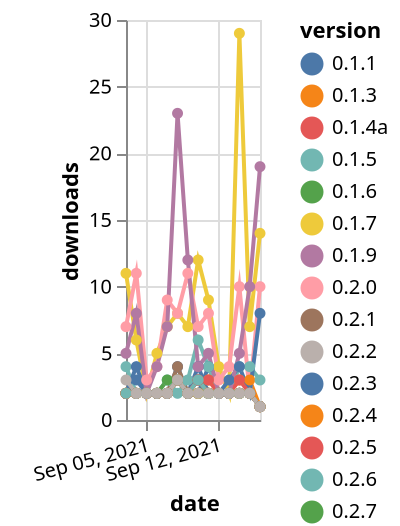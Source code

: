 {"$schema": "https://vega.github.io/schema/vega-lite/v5.json", "description": "A simple bar chart with embedded data.", "data": {"values": [{"date": "2021-09-03", "total": 3158, "delta": 2, "version": "0.2.0"}, {"date": "2021-09-04", "total": 3160, "delta": 2, "version": "0.2.0"}, {"date": "2021-09-05", "total": 3162, "delta": 2, "version": "0.2.0"}, {"date": "2021-09-06", "total": 3164, "delta": 2, "version": "0.2.0"}, {"date": "2021-09-07", "total": 3166, "delta": 2, "version": "0.2.0"}, {"date": "2021-09-08", "total": 3169, "delta": 3, "version": "0.2.0"}, {"date": "2021-09-09", "total": 3171, "delta": 2, "version": "0.2.0"}, {"date": "2021-09-10", "total": 3173, "delta": 2, "version": "0.2.0"}, {"date": "2021-09-11", "total": 3175, "delta": 2, "version": "0.2.0"}, {"date": "2021-09-12", "total": 3177, "delta": 2, "version": "0.2.0"}, {"date": "2021-09-13", "total": 3179, "delta": 2, "version": "0.2.0"}, {"date": "2021-09-14", "total": 3181, "delta": 2, "version": "0.2.0"}, {"date": "2021-09-15", "total": 3183, "delta": 2, "version": "0.2.0"}, {"date": "2021-09-16", "total": 3184, "delta": 1, "version": "0.2.0"}, {"date": "2021-09-03", "total": 2561, "delta": 2, "version": "0.1.3"}, {"date": "2021-09-04", "total": 2563, "delta": 2, "version": "0.1.3"}, {"date": "2021-09-05", "total": 2565, "delta": 2, "version": "0.1.3"}, {"date": "2021-09-06", "total": 2567, "delta": 2, "version": "0.1.3"}, {"date": "2021-09-07", "total": 2569, "delta": 2, "version": "0.1.3"}, {"date": "2021-09-08", "total": 2572, "delta": 3, "version": "0.1.3"}, {"date": "2021-09-09", "total": 2574, "delta": 2, "version": "0.1.3"}, {"date": "2021-09-10", "total": 2576, "delta": 2, "version": "0.1.3"}, {"date": "2021-09-11", "total": 2579, "delta": 3, "version": "0.1.3"}, {"date": "2021-09-12", "total": 2581, "delta": 2, "version": "0.1.3"}, {"date": "2021-09-13", "total": 2583, "delta": 2, "version": "0.1.3"}, {"date": "2021-09-14", "total": 2585, "delta": 2, "version": "0.1.3"}, {"date": "2021-09-15", "total": 2587, "delta": 2, "version": "0.1.3"}, {"date": "2021-09-16", "total": 2588, "delta": 1, "version": "0.1.3"}, {"date": "2021-09-03", "total": 4461, "delta": 11, "version": "0.2.9"}, {"date": "2021-09-04", "total": 4467, "delta": 6, "version": "0.2.9"}, {"date": "2021-09-05", "total": 4469, "delta": 2, "version": "0.2.9"}, {"date": "2021-09-06", "total": 4474, "delta": 5, "version": "0.2.9"}, {"date": "2021-09-07", "total": 4481, "delta": 7, "version": "0.2.9"}, {"date": "2021-09-08", "total": 4489, "delta": 8, "version": "0.2.9"}, {"date": "2021-09-09", "total": 4496, "delta": 7, "version": "0.2.9"}, {"date": "2021-09-10", "total": 4508, "delta": 12, "version": "0.2.9"}, {"date": "2021-09-11", "total": 4517, "delta": 9, "version": "0.2.9"}, {"date": "2021-09-12", "total": 4521, "delta": 4, "version": "0.2.9"}, {"date": "2021-09-13", "total": 4523, "delta": 2, "version": "0.2.9"}, {"date": "2021-09-14", "total": 4552, "delta": 29, "version": "0.2.9"}, {"date": "2021-09-15", "total": 4559, "delta": 7, "version": "0.2.9"}, {"date": "2021-09-16", "total": 4573, "delta": 14, "version": "0.2.9"}, {"date": "2021-09-03", "total": 4248, "delta": 2, "version": "0.2.3"}, {"date": "2021-09-04", "total": 4251, "delta": 3, "version": "0.2.3"}, {"date": "2021-09-05", "total": 4253, "delta": 2, "version": "0.2.3"}, {"date": "2021-09-06", "total": 4255, "delta": 2, "version": "0.2.3"}, {"date": "2021-09-07", "total": 4257, "delta": 2, "version": "0.2.3"}, {"date": "2021-09-08", "total": 4261, "delta": 4, "version": "0.2.3"}, {"date": "2021-09-09", "total": 4263, "delta": 2, "version": "0.2.3"}, {"date": "2021-09-10", "total": 4265, "delta": 2, "version": "0.2.3"}, {"date": "2021-09-11", "total": 4269, "delta": 4, "version": "0.2.3"}, {"date": "2021-09-12", "total": 4271, "delta": 2, "version": "0.2.3"}, {"date": "2021-09-13", "total": 4273, "delta": 2, "version": "0.2.3"}, {"date": "2021-09-14", "total": 4275, "delta": 2, "version": "0.2.3"}, {"date": "2021-09-15", "total": 4277, "delta": 2, "version": "0.2.3"}, {"date": "2021-09-16", "total": 4278, "delta": 1, "version": "0.2.3"}, {"date": "2021-09-03", "total": 3620, "delta": 2, "version": "0.2.4"}, {"date": "2021-09-04", "total": 3622, "delta": 2, "version": "0.2.4"}, {"date": "2021-09-05", "total": 3624, "delta": 2, "version": "0.2.4"}, {"date": "2021-09-06", "total": 3626, "delta": 2, "version": "0.2.4"}, {"date": "2021-09-07", "total": 3628, "delta": 2, "version": "0.2.4"}, {"date": "2021-09-08", "total": 3631, "delta": 3, "version": "0.2.4"}, {"date": "2021-09-09", "total": 3633, "delta": 2, "version": "0.2.4"}, {"date": "2021-09-10", "total": 3635, "delta": 2, "version": "0.2.4"}, {"date": "2021-09-11", "total": 3637, "delta": 2, "version": "0.2.4"}, {"date": "2021-09-12", "total": 3639, "delta": 2, "version": "0.2.4"}, {"date": "2021-09-13", "total": 3641, "delta": 2, "version": "0.2.4"}, {"date": "2021-09-14", "total": 3644, "delta": 3, "version": "0.2.4"}, {"date": "2021-09-15", "total": 3647, "delta": 3, "version": "0.2.4"}, {"date": "2021-09-16", "total": 3648, "delta": 1, "version": "0.2.4"}, {"date": "2021-09-03", "total": 3332, "delta": 2, "version": "0.2.1"}, {"date": "2021-09-04", "total": 3334, "delta": 2, "version": "0.2.1"}, {"date": "2021-09-05", "total": 3336, "delta": 2, "version": "0.2.1"}, {"date": "2021-09-06", "total": 3338, "delta": 2, "version": "0.2.1"}, {"date": "2021-09-07", "total": 3340, "delta": 2, "version": "0.2.1"}, {"date": "2021-09-08", "total": 3344, "delta": 4, "version": "0.2.1"}, {"date": "2021-09-09", "total": 3346, "delta": 2, "version": "0.2.1"}, {"date": "2021-09-10", "total": 3348, "delta": 2, "version": "0.2.1"}, {"date": "2021-09-11", "total": 3350, "delta": 2, "version": "0.2.1"}, {"date": "2021-09-12", "total": 3352, "delta": 2, "version": "0.2.1"}, {"date": "2021-09-13", "total": 3354, "delta": 2, "version": "0.2.1"}, {"date": "2021-09-14", "total": 3356, "delta": 2, "version": "0.2.1"}, {"date": "2021-09-15", "total": 3358, "delta": 2, "version": "0.2.1"}, {"date": "2021-09-16", "total": 3359, "delta": 1, "version": "0.2.1"}, {"date": "2021-09-03", "total": 2669, "delta": 2, "version": "0.1.9"}, {"date": "2021-09-04", "total": 2671, "delta": 2, "version": "0.1.9"}, {"date": "2021-09-05", "total": 2673, "delta": 2, "version": "0.1.9"}, {"date": "2021-09-06", "total": 2675, "delta": 2, "version": "0.1.9"}, {"date": "2021-09-07", "total": 2677, "delta": 2, "version": "0.1.9"}, {"date": "2021-09-08", "total": 2680, "delta": 3, "version": "0.1.9"}, {"date": "2021-09-09", "total": 2682, "delta": 2, "version": "0.1.9"}, {"date": "2021-09-10", "total": 2685, "delta": 3, "version": "0.1.9"}, {"date": "2021-09-11", "total": 2687, "delta": 2, "version": "0.1.9"}, {"date": "2021-09-12", "total": 2689, "delta": 2, "version": "0.1.9"}, {"date": "2021-09-13", "total": 2691, "delta": 2, "version": "0.1.9"}, {"date": "2021-09-14", "total": 2693, "delta": 2, "version": "0.1.9"}, {"date": "2021-09-15", "total": 2695, "delta": 2, "version": "0.1.9"}, {"date": "2021-09-16", "total": 2696, "delta": 1, "version": "0.1.9"}, {"date": "2021-09-03", "total": 4393, "delta": 4, "version": "0.2.6"}, {"date": "2021-09-04", "total": 4395, "delta": 2, "version": "0.2.6"}, {"date": "2021-09-05", "total": 4397, "delta": 2, "version": "0.2.6"}, {"date": "2021-09-06", "total": 4399, "delta": 2, "version": "0.2.6"}, {"date": "2021-09-07", "total": 4402, "delta": 3, "version": "0.2.6"}, {"date": "2021-09-08", "total": 4404, "delta": 2, "version": "0.2.6"}, {"date": "2021-09-09", "total": 4407, "delta": 3, "version": "0.2.6"}, {"date": "2021-09-10", "total": 4413, "delta": 6, "version": "0.2.6"}, {"date": "2021-09-11", "total": 4417, "delta": 4, "version": "0.2.6"}, {"date": "2021-09-12", "total": 4419, "delta": 2, "version": "0.2.6"}, {"date": "2021-09-13", "total": 4421, "delta": 2, "version": "0.2.6"}, {"date": "2021-09-14", "total": 4425, "delta": 4, "version": "0.2.6"}, {"date": "2021-09-15", "total": 4429, "delta": 4, "version": "0.2.6"}, {"date": "2021-09-16", "total": 4432, "delta": 3, "version": "0.2.6"}, {"date": "2021-09-03", "total": 327, "delta": 7, "version": "0.3.2"}, {"date": "2021-09-04", "total": 338, "delta": 11, "version": "0.3.2"}, {"date": "2021-09-05", "total": 341, "delta": 3, "version": "0.3.2"}, {"date": "2021-09-06", "total": 345, "delta": 4, "version": "0.3.2"}, {"date": "2021-09-07", "total": 354, "delta": 9, "version": "0.3.2"}, {"date": "2021-09-08", "total": 362, "delta": 8, "version": "0.3.2"}, {"date": "2021-09-09", "total": 373, "delta": 11, "version": "0.3.2"}, {"date": "2021-09-10", "total": 380, "delta": 7, "version": "0.3.2"}, {"date": "2021-09-11", "total": 388, "delta": 8, "version": "0.3.2"}, {"date": "2021-09-12", "total": 391, "delta": 3, "version": "0.3.2"}, {"date": "2021-09-13", "total": 395, "delta": 4, "version": "0.3.2"}, {"date": "2021-09-14", "total": 405, "delta": 10, "version": "0.3.2"}, {"date": "2021-09-15", "total": 407, "delta": 2, "version": "0.3.2"}, {"date": "2021-09-16", "total": 417, "delta": 10, "version": "0.3.2"}, {"date": "2021-09-03", "total": 2707, "delta": 2, "version": "0.1.1"}, {"date": "2021-09-04", "total": 2711, "delta": 4, "version": "0.1.1"}, {"date": "2021-09-05", "total": 2713, "delta": 2, "version": "0.1.1"}, {"date": "2021-09-06", "total": 2715, "delta": 2, "version": "0.1.1"}, {"date": "2021-09-07", "total": 2717, "delta": 2, "version": "0.1.1"}, {"date": "2021-09-08", "total": 2720, "delta": 3, "version": "0.1.1"}, {"date": "2021-09-09", "total": 2722, "delta": 2, "version": "0.1.1"}, {"date": "2021-09-10", "total": 2726, "delta": 4, "version": "0.1.1"}, {"date": "2021-09-11", "total": 2728, "delta": 2, "version": "0.1.1"}, {"date": "2021-09-12", "total": 2730, "delta": 2, "version": "0.1.1"}, {"date": "2021-09-13", "total": 2733, "delta": 3, "version": "0.1.1"}, {"date": "2021-09-14", "total": 2737, "delta": 4, "version": "0.1.1"}, {"date": "2021-09-15", "total": 2739, "delta": 2, "version": "0.1.1"}, {"date": "2021-09-16", "total": 2747, "delta": 8, "version": "0.1.1"}, {"date": "2021-09-03", "total": 1485, "delta": 2, "version": "0.2.7"}, {"date": "2021-09-04", "total": 1487, "delta": 2, "version": "0.2.7"}, {"date": "2021-09-05", "total": 1489, "delta": 2, "version": "0.2.7"}, {"date": "2021-09-06", "total": 1491, "delta": 2, "version": "0.2.7"}, {"date": "2021-09-07", "total": 1494, "delta": 3, "version": "0.2.7"}, {"date": "2021-09-08", "total": 1497, "delta": 3, "version": "0.2.7"}, {"date": "2021-09-09", "total": 1499, "delta": 2, "version": "0.2.7"}, {"date": "2021-09-10", "total": 1502, "delta": 3, "version": "0.2.7"}, {"date": "2021-09-11", "total": 1504, "delta": 2, "version": "0.2.7"}, {"date": "2021-09-12", "total": 1506, "delta": 2, "version": "0.2.7"}, {"date": "2021-09-13", "total": 1508, "delta": 2, "version": "0.2.7"}, {"date": "2021-09-14", "total": 1510, "delta": 2, "version": "0.2.7"}, {"date": "2021-09-15", "total": 1512, "delta": 2, "version": "0.2.7"}, {"date": "2021-09-16", "total": 1513, "delta": 1, "version": "0.2.7"}, {"date": "2021-09-03", "total": 2606, "delta": 2, "version": "0.1.6"}, {"date": "2021-09-04", "total": 2608, "delta": 2, "version": "0.1.6"}, {"date": "2021-09-05", "total": 2610, "delta": 2, "version": "0.1.6"}, {"date": "2021-09-06", "total": 2612, "delta": 2, "version": "0.1.6"}, {"date": "2021-09-07", "total": 2614, "delta": 2, "version": "0.1.6"}, {"date": "2021-09-08", "total": 2617, "delta": 3, "version": "0.1.6"}, {"date": "2021-09-09", "total": 2619, "delta": 2, "version": "0.1.6"}, {"date": "2021-09-10", "total": 2621, "delta": 2, "version": "0.1.6"}, {"date": "2021-09-11", "total": 2623, "delta": 2, "version": "0.1.6"}, {"date": "2021-09-12", "total": 2625, "delta": 2, "version": "0.1.6"}, {"date": "2021-09-13", "total": 2627, "delta": 2, "version": "0.1.6"}, {"date": "2021-09-14", "total": 2629, "delta": 2, "version": "0.1.6"}, {"date": "2021-09-15", "total": 2631, "delta": 2, "version": "0.1.6"}, {"date": "2021-09-16", "total": 2632, "delta": 1, "version": "0.1.6"}, {"date": "2021-09-03", "total": 2553, "delta": 2, "version": "0.1.4a"}, {"date": "2021-09-04", "total": 2555, "delta": 2, "version": "0.1.4a"}, {"date": "2021-09-05", "total": 2557, "delta": 2, "version": "0.1.4a"}, {"date": "2021-09-06", "total": 2559, "delta": 2, "version": "0.1.4a"}, {"date": "2021-09-07", "total": 2561, "delta": 2, "version": "0.1.4a"}, {"date": "2021-09-08", "total": 2564, "delta": 3, "version": "0.1.4a"}, {"date": "2021-09-09", "total": 2566, "delta": 2, "version": "0.1.4a"}, {"date": "2021-09-10", "total": 2569, "delta": 3, "version": "0.1.4a"}, {"date": "2021-09-11", "total": 2571, "delta": 2, "version": "0.1.4a"}, {"date": "2021-09-12", "total": 2573, "delta": 2, "version": "0.1.4a"}, {"date": "2021-09-13", "total": 2575, "delta": 2, "version": "0.1.4a"}, {"date": "2021-09-14", "total": 2577, "delta": 2, "version": "0.1.4a"}, {"date": "2021-09-15", "total": 2579, "delta": 2, "version": "0.1.4a"}, {"date": "2021-09-16", "total": 2580, "delta": 1, "version": "0.1.4a"}, {"date": "2021-09-03", "total": 2771, "delta": 2, "version": "0.1.7"}, {"date": "2021-09-04", "total": 2773, "delta": 2, "version": "0.1.7"}, {"date": "2021-09-05", "total": 2775, "delta": 2, "version": "0.1.7"}, {"date": "2021-09-06", "total": 2777, "delta": 2, "version": "0.1.7"}, {"date": "2021-09-07", "total": 2779, "delta": 2, "version": "0.1.7"}, {"date": "2021-09-08", "total": 2782, "delta": 3, "version": "0.1.7"}, {"date": "2021-09-09", "total": 2784, "delta": 2, "version": "0.1.7"}, {"date": "2021-09-10", "total": 2786, "delta": 2, "version": "0.1.7"}, {"date": "2021-09-11", "total": 2788, "delta": 2, "version": "0.1.7"}, {"date": "2021-09-12", "total": 2790, "delta": 2, "version": "0.1.7"}, {"date": "2021-09-13", "total": 2792, "delta": 2, "version": "0.1.7"}, {"date": "2021-09-14", "total": 2794, "delta": 2, "version": "0.1.7"}, {"date": "2021-09-15", "total": 2796, "delta": 2, "version": "0.1.7"}, {"date": "2021-09-16", "total": 2797, "delta": 1, "version": "0.1.7"}, {"date": "2021-09-03", "total": 5531, "delta": 2, "version": "0.2.5"}, {"date": "2021-09-04", "total": 5533, "delta": 2, "version": "0.2.5"}, {"date": "2021-09-05", "total": 5535, "delta": 2, "version": "0.2.5"}, {"date": "2021-09-06", "total": 5537, "delta": 2, "version": "0.2.5"}, {"date": "2021-09-07", "total": 5539, "delta": 2, "version": "0.2.5"}, {"date": "2021-09-08", "total": 5542, "delta": 3, "version": "0.2.5"}, {"date": "2021-09-09", "total": 5544, "delta": 2, "version": "0.2.5"}, {"date": "2021-09-10", "total": 5547, "delta": 3, "version": "0.2.5"}, {"date": "2021-09-11", "total": 5550, "delta": 3, "version": "0.2.5"}, {"date": "2021-09-12", "total": 5552, "delta": 2, "version": "0.2.5"}, {"date": "2021-09-13", "total": 5554, "delta": 2, "version": "0.2.5"}, {"date": "2021-09-14", "total": 5557, "delta": 3, "version": "0.2.5"}, {"date": "2021-09-15", "total": 5559, "delta": 2, "version": "0.2.5"}, {"date": "2021-09-16", "total": 5560, "delta": 1, "version": "0.2.5"}, {"date": "2021-09-03", "total": 5075, "delta": 5, "version": "0.3.1"}, {"date": "2021-09-04", "total": 5083, "delta": 8, "version": "0.3.1"}, {"date": "2021-09-05", "total": 5085, "delta": 2, "version": "0.3.1"}, {"date": "2021-09-06", "total": 5089, "delta": 4, "version": "0.3.1"}, {"date": "2021-09-07", "total": 5096, "delta": 7, "version": "0.3.1"}, {"date": "2021-09-08", "total": 5119, "delta": 23, "version": "0.3.1"}, {"date": "2021-09-09", "total": 5131, "delta": 12, "version": "0.3.1"}, {"date": "2021-09-10", "total": 5135, "delta": 4, "version": "0.3.1"}, {"date": "2021-09-11", "total": 5140, "delta": 5, "version": "0.3.1"}, {"date": "2021-09-12", "total": 5142, "delta": 2, "version": "0.3.1"}, {"date": "2021-09-13", "total": 5144, "delta": 2, "version": "0.3.1"}, {"date": "2021-09-14", "total": 5149, "delta": 5, "version": "0.3.1"}, {"date": "2021-09-15", "total": 5159, "delta": 10, "version": "0.3.1"}, {"date": "2021-09-16", "total": 5178, "delta": 19, "version": "0.3.1"}, {"date": "2021-09-03", "total": 2583, "delta": 2, "version": "0.1.5"}, {"date": "2021-09-04", "total": 2585, "delta": 2, "version": "0.1.5"}, {"date": "2021-09-05", "total": 2587, "delta": 2, "version": "0.1.5"}, {"date": "2021-09-06", "total": 2589, "delta": 2, "version": "0.1.5"}, {"date": "2021-09-07", "total": 2591, "delta": 2, "version": "0.1.5"}, {"date": "2021-09-08", "total": 2594, "delta": 3, "version": "0.1.5"}, {"date": "2021-09-09", "total": 2596, "delta": 2, "version": "0.1.5"}, {"date": "2021-09-10", "total": 2599, "delta": 3, "version": "0.1.5"}, {"date": "2021-09-11", "total": 2601, "delta": 2, "version": "0.1.5"}, {"date": "2021-09-12", "total": 2603, "delta": 2, "version": "0.1.5"}, {"date": "2021-09-13", "total": 2605, "delta": 2, "version": "0.1.5"}, {"date": "2021-09-14", "total": 2607, "delta": 2, "version": "0.1.5"}, {"date": "2021-09-15", "total": 2609, "delta": 2, "version": "0.1.5"}, {"date": "2021-09-16", "total": 2610, "delta": 1, "version": "0.1.5"}, {"date": "2021-09-03", "total": 3199, "delta": 3, "version": "0.2.2"}, {"date": "2021-09-04", "total": 3201, "delta": 2, "version": "0.2.2"}, {"date": "2021-09-05", "total": 3203, "delta": 2, "version": "0.2.2"}, {"date": "2021-09-06", "total": 3205, "delta": 2, "version": "0.2.2"}, {"date": "2021-09-07", "total": 3207, "delta": 2, "version": "0.2.2"}, {"date": "2021-09-08", "total": 3210, "delta": 3, "version": "0.2.2"}, {"date": "2021-09-09", "total": 3212, "delta": 2, "version": "0.2.2"}, {"date": "2021-09-10", "total": 3214, "delta": 2, "version": "0.2.2"}, {"date": "2021-09-11", "total": 3216, "delta": 2, "version": "0.2.2"}, {"date": "2021-09-12", "total": 3218, "delta": 2, "version": "0.2.2"}, {"date": "2021-09-13", "total": 3220, "delta": 2, "version": "0.2.2"}, {"date": "2021-09-14", "total": 3222, "delta": 2, "version": "0.2.2"}, {"date": "2021-09-15", "total": 3224, "delta": 2, "version": "0.2.2"}, {"date": "2021-09-16", "total": 3225, "delta": 1, "version": "0.2.2"}]}, "width": "container", "mark": {"type": "line", "point": {"filled": true}}, "encoding": {"x": {"field": "date", "type": "temporal", "timeUnit": "yearmonthdate", "title": "date", "axis": {"labelAngle": -15}}, "y": {"field": "delta", "type": "quantitative", "title": "downloads"}, "color": {"field": "version", "type": "nominal"}, "tooltip": {"field": "delta"}}}